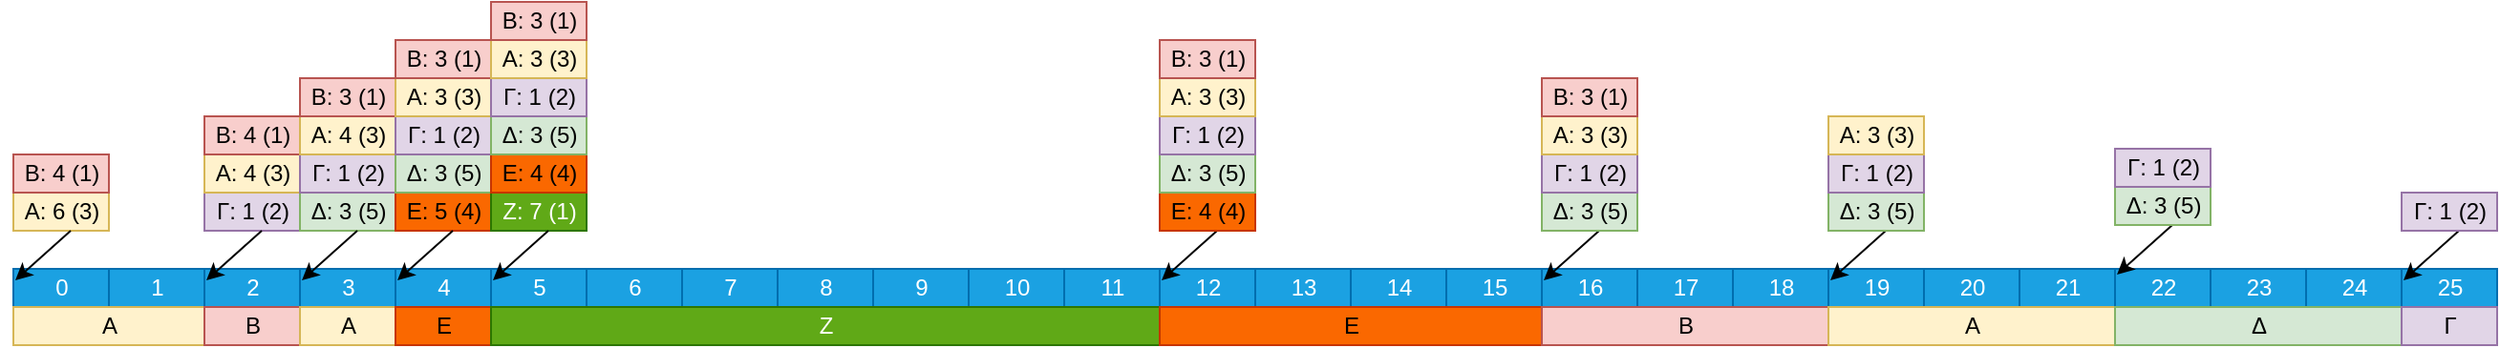 <mxfile version="20.7.4" type="device"><diagram name="Page-1" id="2c4490ee-f0b8-94ab-5012-d5dc3445f7a3"><mxGraphModel dx="1434" dy="786" grid="1" gridSize="10" guides="1" tooltips="1" connect="0" arrows="1" fold="1" page="1" pageScale="1.5" pageWidth="1169" pageHeight="826" background="none" math="0" shadow="0"><root><mxCell id="0" style=";html=1;"/><mxCell id="1" style=";html=1;" parent="0"/><mxCell id="7a8b956e7d50b54d-360" value="0" style="align=center;html=1;fillColor=#1ba1e2;fontColor=#ffffff;strokeColor=#006EAF;" parent="1" vertex="1"><mxGeometry x="40" y="340" width="50" height="20" as="geometry"/></mxCell><mxCell id="ocXXfXh9jtsV70e3W2vZ-2" value="1" style="align=center;html=1;fillColor=#1ba1e2;fontColor=#ffffff;strokeColor=#006EAF;" parent="1" vertex="1"><mxGeometry x="90" y="340" width="50" height="20" as="geometry"/></mxCell><mxCell id="ocXXfXh9jtsV70e3W2vZ-3" value="2" style="align=center;html=1;fillColor=#1ba1e2;fontColor=#ffffff;strokeColor=#006EAF;" parent="1" vertex="1"><mxGeometry x="140" y="340" width="50" height="20" as="geometry"/></mxCell><mxCell id="ocXXfXh9jtsV70e3W2vZ-4" value="3" style="align=center;html=1;fillColor=#1ba1e2;fontColor=#ffffff;strokeColor=#006EAF;" parent="1" vertex="1"><mxGeometry x="190" y="340" width="50" height="20" as="geometry"/></mxCell><mxCell id="ocXXfXh9jtsV70e3W2vZ-5" value="4" style="align=center;html=1;fillColor=#1ba1e2;fontColor=#ffffff;strokeColor=#006EAF;" parent="1" vertex="1"><mxGeometry x="240" y="340" width="50" height="20" as="geometry"/></mxCell><mxCell id="ocXXfXh9jtsV70e3W2vZ-6" value="5" style="align=center;html=1;fillColor=#1ba1e2;fontColor=#ffffff;strokeColor=#006EAF;" parent="1" vertex="1"><mxGeometry x="290" y="340" width="50" height="20" as="geometry"/></mxCell><mxCell id="ocXXfXh9jtsV70e3W2vZ-7" value="6" style="align=center;html=1;fillColor=#1ba1e2;fontColor=#ffffff;strokeColor=#006EAF;" parent="1" vertex="1"><mxGeometry x="340" y="340" width="50" height="20" as="geometry"/></mxCell><mxCell id="ocXXfXh9jtsV70e3W2vZ-8" value="7" style="align=center;html=1;fillColor=#1ba1e2;fontColor=#ffffff;strokeColor=#006EAF;" parent="1" vertex="1"><mxGeometry x="390" y="340" width="50" height="20" as="geometry"/></mxCell><mxCell id="ocXXfXh9jtsV70e3W2vZ-9" value="8" style="align=center;html=1;fillColor=#1ba1e2;fontColor=#ffffff;strokeColor=#006EAF;" parent="1" vertex="1"><mxGeometry x="440" y="340" width="50" height="20" as="geometry"/></mxCell><mxCell id="ocXXfXh9jtsV70e3W2vZ-10" value="9" style="align=center;html=1;fillColor=#1ba1e2;fontColor=#ffffff;strokeColor=#006EAF;" parent="1" vertex="1"><mxGeometry x="490" y="340" width="50" height="20" as="geometry"/></mxCell><mxCell id="ocXXfXh9jtsV70e3W2vZ-11" value="10" style="align=center;html=1;fillColor=#1ba1e2;fontColor=#ffffff;strokeColor=#006EAF;" parent="1" vertex="1"><mxGeometry x="540" y="340" width="50" height="20" as="geometry"/></mxCell><mxCell id="ocXXfXh9jtsV70e3W2vZ-12" value="11" style="align=center;html=1;fillColor=#1ba1e2;fontColor=#ffffff;strokeColor=#006EAF;" parent="1" vertex="1"><mxGeometry x="590" y="340" width="50" height="20" as="geometry"/></mxCell><mxCell id="ocXXfXh9jtsV70e3W2vZ-13" value="12" style="align=center;html=1;fillColor=#1ba1e2;fontColor=#ffffff;strokeColor=#006EAF;" parent="1" vertex="1"><mxGeometry x="640" y="340" width="50" height="20" as="geometry"/></mxCell><mxCell id="ocXXfXh9jtsV70e3W2vZ-14" value="13" style="align=center;html=1;fillColor=#1ba1e2;fontColor=#ffffff;strokeColor=#006EAF;" parent="1" vertex="1"><mxGeometry x="690" y="340" width="50" height="20" as="geometry"/></mxCell><mxCell id="ocXXfXh9jtsV70e3W2vZ-15" value="14" style="align=center;html=1;fillColor=#1ba1e2;fontColor=#ffffff;strokeColor=#006EAF;" parent="1" vertex="1"><mxGeometry x="740" y="340" width="50" height="20" as="geometry"/></mxCell><mxCell id="ocXXfXh9jtsV70e3W2vZ-16" value="15" style="align=center;html=1;fillColor=#1ba1e2;fontColor=#ffffff;strokeColor=#006EAF;" parent="1" vertex="1"><mxGeometry x="790" y="340" width="50" height="20" as="geometry"/></mxCell><mxCell id="ocXXfXh9jtsV70e3W2vZ-17" value="16" style="align=center;html=1;fillColor=#1ba1e2;fontColor=#ffffff;strokeColor=#006EAF;" parent="1" vertex="1"><mxGeometry x="840" y="340" width="50" height="20" as="geometry"/></mxCell><mxCell id="ocXXfXh9jtsV70e3W2vZ-18" value="17" style="align=center;html=1;fillColor=#1ba1e2;fontColor=#ffffff;strokeColor=#006EAF;" parent="1" vertex="1"><mxGeometry x="890" y="340" width="50" height="20" as="geometry"/></mxCell><mxCell id="ocXXfXh9jtsV70e3W2vZ-19" value="18" style="align=center;html=1;fillColor=#1ba1e2;fontColor=#ffffff;strokeColor=#006EAF;" parent="1" vertex="1"><mxGeometry x="940" y="340" width="50" height="20" as="geometry"/></mxCell><mxCell id="ocXXfXh9jtsV70e3W2vZ-20" value="19" style="align=center;html=1;fillColor=#1ba1e2;fontColor=#ffffff;strokeColor=#006EAF;" parent="1" vertex="1"><mxGeometry x="990" y="340" width="50" height="20" as="geometry"/></mxCell><mxCell id="ocXXfXh9jtsV70e3W2vZ-21" value="20" style="align=center;html=1;fillColor=#1ba1e2;fontColor=#ffffff;strokeColor=#006EAF;" parent="1" vertex="1"><mxGeometry x="1040" y="340" width="50" height="20" as="geometry"/></mxCell><mxCell id="ocXXfXh9jtsV70e3W2vZ-22" value="21" style="align=center;html=1;fillColor=#1ba1e2;fontColor=#ffffff;strokeColor=#006EAF;" parent="1" vertex="1"><mxGeometry x="1090" y="340" width="50" height="20" as="geometry"/></mxCell><mxCell id="ocXXfXh9jtsV70e3W2vZ-23" value="22" style="align=center;html=1;fillColor=#1ba1e2;fontColor=#ffffff;strokeColor=#006EAF;" parent="1" vertex="1"><mxGeometry x="1140" y="340" width="50" height="20" as="geometry"/></mxCell><mxCell id="ocXXfXh9jtsV70e3W2vZ-24" value="23" style="align=center;html=1;fillColor=#1ba1e2;fontColor=#ffffff;strokeColor=#006EAF;" parent="1" vertex="1"><mxGeometry x="1190" y="340" width="50" height="20" as="geometry"/></mxCell><mxCell id="ocXXfXh9jtsV70e3W2vZ-25" value="24" style="align=center;html=1;fillColor=#1ba1e2;fontColor=#ffffff;strokeColor=#006EAF;" parent="1" vertex="1"><mxGeometry x="1240" y="340" width="50" height="20" as="geometry"/></mxCell><mxCell id="ocXXfXh9jtsV70e3W2vZ-26" value="25" style="align=center;html=1;fillColor=#1ba1e2;fontColor=#ffffff;strokeColor=#006EAF;" parent="1" vertex="1"><mxGeometry x="1290" y="340" width="50" height="20" as="geometry"/></mxCell><mxCell id="ocXXfXh9jtsV70e3W2vZ-27" value="" style="align=left;html=1;" parent="1" vertex="1"><mxGeometry x="40" y="360" width="50" height="20" as="geometry"/></mxCell><mxCell id="ocXXfXh9jtsV70e3W2vZ-28" value="" style="align=left;html=1;" parent="1" vertex="1"><mxGeometry x="90" y="360" width="50" height="20" as="geometry"/></mxCell><mxCell id="ocXXfXh9jtsV70e3W2vZ-29" value="" style="align=left;html=1;" parent="1" vertex="1"><mxGeometry x="140" y="360" width="50" height="20" as="geometry"/></mxCell><mxCell id="ocXXfXh9jtsV70e3W2vZ-30" value="" style="align=left;html=1;" parent="1" vertex="1"><mxGeometry x="190" y="360" width="50" height="20" as="geometry"/></mxCell><mxCell id="ocXXfXh9jtsV70e3W2vZ-31" value="" style="align=left;html=1;" parent="1" vertex="1"><mxGeometry x="240" y="360" width="50" height="20" as="geometry"/></mxCell><mxCell id="ocXXfXh9jtsV70e3W2vZ-32" value="" style="align=left;html=1;" parent="1" vertex="1"><mxGeometry x="290" y="360" width="50" height="20" as="geometry"/></mxCell><mxCell id="ocXXfXh9jtsV70e3W2vZ-33" value="" style="align=left;html=1;" parent="1" vertex="1"><mxGeometry x="340" y="360" width="50" height="20" as="geometry"/></mxCell><mxCell id="ocXXfXh9jtsV70e3W2vZ-34" value="" style="align=left;html=1;" parent="1" vertex="1"><mxGeometry x="390" y="360" width="50" height="20" as="geometry"/></mxCell><mxCell id="ocXXfXh9jtsV70e3W2vZ-35" value="" style="align=left;html=1;" parent="1" vertex="1"><mxGeometry x="440" y="360" width="50" height="20" as="geometry"/></mxCell><mxCell id="ocXXfXh9jtsV70e3W2vZ-36" value="" style="align=left;html=1;" parent="1" vertex="1"><mxGeometry x="490" y="360" width="50" height="20" as="geometry"/></mxCell><mxCell id="ocXXfXh9jtsV70e3W2vZ-37" value="" style="align=left;html=1;" parent="1" vertex="1"><mxGeometry x="540" y="360" width="50" height="20" as="geometry"/></mxCell><mxCell id="ocXXfXh9jtsV70e3W2vZ-38" value="" style="align=left;html=1;" parent="1" vertex="1"><mxGeometry x="590" y="360" width="50" height="20" as="geometry"/></mxCell><mxCell id="ocXXfXh9jtsV70e3W2vZ-39" value="" style="align=left;html=1;" parent="1" vertex="1"><mxGeometry x="640" y="360" width="50" height="20" as="geometry"/></mxCell><mxCell id="ocXXfXh9jtsV70e3W2vZ-40" value="" style="align=left;html=1;" parent="1" vertex="1"><mxGeometry x="690" y="360" width="50" height="20" as="geometry"/></mxCell><mxCell id="ocXXfXh9jtsV70e3W2vZ-41" value="" style="align=left;html=1;" parent="1" vertex="1"><mxGeometry x="740" y="360" width="50" height="20" as="geometry"/></mxCell><mxCell id="ocXXfXh9jtsV70e3W2vZ-42" value="" style="align=left;html=1;" parent="1" vertex="1"><mxGeometry x="790" y="360" width="50" height="20" as="geometry"/></mxCell><mxCell id="ocXXfXh9jtsV70e3W2vZ-43" value="" style="align=left;html=1;" parent="1" vertex="1"><mxGeometry x="840" y="360" width="50" height="20" as="geometry"/></mxCell><mxCell id="ocXXfXh9jtsV70e3W2vZ-44" value="" style="align=left;html=1;" parent="1" vertex="1"><mxGeometry x="890" y="360" width="50" height="20" as="geometry"/></mxCell><mxCell id="ocXXfXh9jtsV70e3W2vZ-45" value="" style="align=left;html=1;" parent="1" vertex="1"><mxGeometry x="940" y="360" width="50" height="20" as="geometry"/></mxCell><mxCell id="ocXXfXh9jtsV70e3W2vZ-46" value="" style="align=left;html=1;" parent="1" vertex="1"><mxGeometry x="990" y="360" width="50" height="20" as="geometry"/></mxCell><mxCell id="ocXXfXh9jtsV70e3W2vZ-47" value="" style="align=left;html=1;" parent="1" vertex="1"><mxGeometry x="1040" y="360" width="50" height="20" as="geometry"/></mxCell><mxCell id="ocXXfXh9jtsV70e3W2vZ-48" value="" style="align=left;html=1;" parent="1" vertex="1"><mxGeometry x="1090" y="360" width="50" height="20" as="geometry"/></mxCell><mxCell id="ocXXfXh9jtsV70e3W2vZ-49" value="" style="align=left;html=1;" parent="1" vertex="1"><mxGeometry x="1140" y="360" width="50" height="20" as="geometry"/></mxCell><mxCell id="ocXXfXh9jtsV70e3W2vZ-50" value="" style="align=left;html=1;" parent="1" vertex="1"><mxGeometry x="1190" y="360" width="50" height="20" as="geometry"/></mxCell><mxCell id="ocXXfXh9jtsV70e3W2vZ-51" value="" style="align=left;html=1;" parent="1" vertex="1"><mxGeometry x="1240" y="360" width="50" height="20" as="geometry"/></mxCell><mxCell id="ocXXfXh9jtsV70e3W2vZ-52" value="" style="align=left;html=1;" parent="1" vertex="1"><mxGeometry x="1290" y="360" width="50" height="20" as="geometry"/></mxCell><mxCell id="2039YZ_F293EYWVsSIqR-1" value="A: 6 (3)" style="align=center;html=1;fillColor=#fff2cc;strokeColor=#d6b656;" vertex="1" parent="1"><mxGeometry x="40" y="300" width="50" height="20" as="geometry"/></mxCell><mxCell id="2039YZ_F293EYWVsSIqR-2" value="B: 4 (1)" style="align=center;html=1;fillColor=#f8cecc;strokeColor=#b85450;" vertex="1" parent="1"><mxGeometry x="40" y="280" width="50" height="20" as="geometry"/></mxCell><mxCell id="2039YZ_F293EYWVsSIqR-3" value="" style="endArrow=classic;html=1;rounded=0;exitX=0.6;exitY=1;exitDx=0;exitDy=0;exitPerimeter=0;entryX=0.02;entryY=0.3;entryDx=0;entryDy=0;entryPerimeter=0;" edge="1" parent="1" source="2039YZ_F293EYWVsSIqR-1" target="7a8b956e7d50b54d-360"><mxGeometry width="50" height="50" relative="1" as="geometry"><mxPoint x="230" y="430" as="sourcePoint"/><mxPoint x="280" y="380" as="targetPoint"/></mxGeometry></mxCell><mxCell id="2039YZ_F293EYWVsSIqR-4" value="Α" style="align=center;html=1;fillColor=#fff2cc;strokeColor=#d6b656;" vertex="1" parent="1"><mxGeometry x="40" y="360" width="100" height="20" as="geometry"/></mxCell><mxCell id="2039YZ_F293EYWVsSIqR-5" value="Γ: 1 (2)" style="align=center;html=1;fillColor=#e1d5e7;strokeColor=#9673a6;" vertex="1" parent="1"><mxGeometry x="140" y="300" width="50" height="20" as="geometry"/></mxCell><mxCell id="2039YZ_F293EYWVsSIqR-7" value="" style="endArrow=classic;html=1;rounded=0;exitX=0.6;exitY=1;exitDx=0;exitDy=0;exitPerimeter=0;entryX=0.02;entryY=0.3;entryDx=0;entryDy=0;entryPerimeter=0;" edge="1" source="2039YZ_F293EYWVsSIqR-5" parent="1"><mxGeometry width="50" height="50" relative="1" as="geometry"><mxPoint x="330" y="430" as="sourcePoint"/><mxPoint x="141" y="346" as="targetPoint"/></mxGeometry></mxCell><mxCell id="2039YZ_F293EYWVsSIqR-8" value="Δ: 3 (5)" style="align=center;html=1;fillColor=#d5e8d4;strokeColor=#82b366;" vertex="1" parent="1"><mxGeometry x="190" y="300" width="50" height="20" as="geometry"/></mxCell><mxCell id="2039YZ_F293EYWVsSIqR-9" value="" style="endArrow=classic;html=1;rounded=0;exitX=0.6;exitY=1;exitDx=0;exitDy=0;exitPerimeter=0;entryX=0.02;entryY=0.3;entryDx=0;entryDy=0;entryPerimeter=0;" edge="1" source="2039YZ_F293EYWVsSIqR-8" parent="1"><mxGeometry width="50" height="50" relative="1" as="geometry"><mxPoint x="380" y="430" as="sourcePoint"/><mxPoint x="191" y="346" as="targetPoint"/></mxGeometry></mxCell><mxCell id="2039YZ_F293EYWVsSIqR-10" value="Ε: 5 (4)" style="align=center;html=1;fillColor=#fa6800;strokeColor=#C73500;fontColor=#000000;" vertex="1" parent="1"><mxGeometry x="240" y="300" width="50" height="20" as="geometry"/></mxCell><mxCell id="2039YZ_F293EYWVsSIqR-11" value="" style="endArrow=classic;html=1;rounded=0;exitX=0.6;exitY=1;exitDx=0;exitDy=0;exitPerimeter=0;entryX=0.02;entryY=0.3;entryDx=0;entryDy=0;entryPerimeter=0;" edge="1" source="2039YZ_F293EYWVsSIqR-10" parent="1"><mxGeometry width="50" height="50" relative="1" as="geometry"><mxPoint x="430" y="430" as="sourcePoint"/><mxPoint x="241" y="346" as="targetPoint"/></mxGeometry></mxCell><mxCell id="2039YZ_F293EYWVsSIqR-12" value="Ζ: 7 (1)" style="align=center;html=1;fillColor=#60a917;strokeColor=#2D7600;fontColor=#ffffff;" vertex="1" parent="1"><mxGeometry x="290" y="300" width="50" height="20" as="geometry"/></mxCell><mxCell id="2039YZ_F293EYWVsSIqR-13" value="" style="endArrow=classic;html=1;rounded=0;exitX=0.6;exitY=1;exitDx=0;exitDy=0;exitPerimeter=0;entryX=0.02;entryY=0.3;entryDx=0;entryDy=0;entryPerimeter=0;" edge="1" source="2039YZ_F293EYWVsSIqR-12" parent="1"><mxGeometry width="50" height="50" relative="1" as="geometry"><mxPoint x="480" y="430" as="sourcePoint"/><mxPoint x="291" y="346" as="targetPoint"/></mxGeometry></mxCell><mxCell id="2039YZ_F293EYWVsSIqR-14" value="A: 4 (3)" style="align=center;html=1;fillColor=#fff2cc;strokeColor=#d6b656;" vertex="1" parent="1"><mxGeometry x="140" y="280" width="50" height="20" as="geometry"/></mxCell><mxCell id="2039YZ_F293EYWVsSIqR-15" value="B: 4 (1)" style="align=center;html=1;fillColor=#f8cecc;strokeColor=#b85450;" vertex="1" parent="1"><mxGeometry x="140" y="260" width="50" height="20" as="geometry"/></mxCell><mxCell id="2039YZ_F293EYWVsSIqR-16" value="B" style="align=center;html=1;fillColor=#f8cecc;strokeColor=#b85450;" vertex="1" parent="1"><mxGeometry x="140" y="360" width="50" height="20" as="geometry"/></mxCell><mxCell id="2039YZ_F293EYWVsSIqR-17" value="Γ: 1 (2)" style="align=center;html=1;fillColor=#e1d5e7;strokeColor=#9673a6;" vertex="1" parent="1"><mxGeometry x="190" y="280" width="50" height="20" as="geometry"/></mxCell><mxCell id="2039YZ_F293EYWVsSIqR-18" value="A: 4 (3)" style="align=center;html=1;fillColor=#fff2cc;strokeColor=#d6b656;" vertex="1" parent="1"><mxGeometry x="190" y="260" width="50" height="20" as="geometry"/></mxCell><mxCell id="2039YZ_F293EYWVsSIqR-19" value="B: 3 (1)" style="align=center;html=1;fillColor=#f8cecc;strokeColor=#b85450;" vertex="1" parent="1"><mxGeometry x="190" y="240" width="50" height="20" as="geometry"/></mxCell><mxCell id="2039YZ_F293EYWVsSIqR-20" value="A" style="align=center;html=1;fillColor=#fff2cc;strokeColor=#d6b656;" vertex="1" parent="1"><mxGeometry x="190" y="360" width="50" height="20" as="geometry"/></mxCell><mxCell id="2039YZ_F293EYWVsSIqR-21" value="Δ: 3 (5)" style="align=center;html=1;fillColor=#d5e8d4;strokeColor=#82b366;" vertex="1" parent="1"><mxGeometry x="240" y="280" width="50" height="20" as="geometry"/></mxCell><mxCell id="2039YZ_F293EYWVsSIqR-22" value="Γ: 1 (2)" style="align=center;html=1;fillColor=#e1d5e7;strokeColor=#9673a6;" vertex="1" parent="1"><mxGeometry x="240" y="260" width="50" height="20" as="geometry"/></mxCell><mxCell id="2039YZ_F293EYWVsSIqR-23" value="A: 3 (3)" style="align=center;html=1;fillColor=#fff2cc;strokeColor=#d6b656;" vertex="1" parent="1"><mxGeometry x="240" y="240" width="50" height="20" as="geometry"/></mxCell><mxCell id="2039YZ_F293EYWVsSIqR-24" value="B: 3 (1)" style="align=center;html=1;fillColor=#f8cecc;strokeColor=#b85450;" vertex="1" parent="1"><mxGeometry x="240" y="220" width="50" height="20" as="geometry"/></mxCell><mxCell id="2039YZ_F293EYWVsSIqR-25" value="Ε" style="align=center;html=1;fillColor=#fa6800;strokeColor=#C73500;fontColor=#000000;" vertex="1" parent="1"><mxGeometry x="240" y="360" width="50" height="20" as="geometry"/></mxCell><mxCell id="2039YZ_F293EYWVsSIqR-35" value="Ε: 4 (4)" style="align=center;html=1;fillColor=#fa6800;strokeColor=#C73500;fontColor=#000000;" vertex="1" parent="1"><mxGeometry x="290" y="280" width="50" height="20" as="geometry"/></mxCell><mxCell id="2039YZ_F293EYWVsSIqR-36" value="Δ: 3 (5)" style="align=center;html=1;fillColor=#d5e8d4;strokeColor=#82b366;" vertex="1" parent="1"><mxGeometry x="290" y="260" width="50" height="20" as="geometry"/></mxCell><mxCell id="2039YZ_F293EYWVsSIqR-37" value="Γ: 1 (2)" style="align=center;html=1;fillColor=#e1d5e7;strokeColor=#9673a6;" vertex="1" parent="1"><mxGeometry x="290" y="240" width="50" height="20" as="geometry"/></mxCell><mxCell id="2039YZ_F293EYWVsSIqR-38" value="A: 3 (3)" style="align=center;html=1;fillColor=#fff2cc;strokeColor=#d6b656;" vertex="1" parent="1"><mxGeometry x="290" y="220" width="50" height="20" as="geometry"/></mxCell><mxCell id="2039YZ_F293EYWVsSIqR-39" value="B: 3 (1)" style="align=center;html=1;fillColor=#f8cecc;strokeColor=#b85450;" vertex="1" parent="1"><mxGeometry x="290" y="200" width="50" height="20" as="geometry"/></mxCell><mxCell id="2039YZ_F293EYWVsSIqR-40" value="Ζ" style="align=center;html=1;fillColor=#60a917;strokeColor=#2D7600;fontColor=#ffffff;" vertex="1" parent="1"><mxGeometry x="290" y="360" width="350" height="20" as="geometry"/></mxCell><mxCell id="2039YZ_F293EYWVsSIqR-42" value="" style="endArrow=classic;html=1;rounded=0;exitX=0.6;exitY=1;exitDx=0;exitDy=0;exitPerimeter=0;entryX=0.02;entryY=0.3;entryDx=0;entryDy=0;entryPerimeter=0;" edge="1" parent="1"><mxGeometry width="50" height="50" relative="1" as="geometry"><mxPoint x="670" y="320" as="sourcePoint"/><mxPoint x="641" y="346" as="targetPoint"/></mxGeometry></mxCell><mxCell id="2039YZ_F293EYWVsSIqR-43" value="Ε: 4 (4)" style="align=center;html=1;fillColor=#fa6800;strokeColor=#C73500;fontColor=#000000;" vertex="1" parent="1"><mxGeometry x="640" y="300" width="50" height="20" as="geometry"/></mxCell><mxCell id="2039YZ_F293EYWVsSIqR-44" value="Δ: 3 (5)" style="align=center;html=1;fillColor=#d5e8d4;strokeColor=#82b366;" vertex="1" parent="1"><mxGeometry x="640" y="280" width="50" height="20" as="geometry"/></mxCell><mxCell id="2039YZ_F293EYWVsSIqR-45" value="Γ: 1 (2)" style="align=center;html=1;fillColor=#e1d5e7;strokeColor=#9673a6;" vertex="1" parent="1"><mxGeometry x="640" y="260" width="50" height="20" as="geometry"/></mxCell><mxCell id="2039YZ_F293EYWVsSIqR-46" value="A: 3 (3)" style="align=center;html=1;fillColor=#fff2cc;strokeColor=#d6b656;" vertex="1" parent="1"><mxGeometry x="640" y="240" width="50" height="20" as="geometry"/></mxCell><mxCell id="2039YZ_F293EYWVsSIqR-47" value="B: 3 (1)" style="align=center;html=1;fillColor=#f8cecc;strokeColor=#b85450;" vertex="1" parent="1"><mxGeometry x="640" y="220" width="50" height="20" as="geometry"/></mxCell><mxCell id="2039YZ_F293EYWVsSIqR-48" value="Ε" style="align=center;html=1;fillColor=#fa6800;strokeColor=#C73500;fontColor=#000000;" vertex="1" parent="1"><mxGeometry x="640" y="360" width="200" height="20" as="geometry"/></mxCell><mxCell id="2039YZ_F293EYWVsSIqR-49" value="" style="endArrow=classic;html=1;rounded=0;exitX=0.6;exitY=1;exitDx=0;exitDy=0;exitPerimeter=0;entryX=0.02;entryY=0.3;entryDx=0;entryDy=0;entryPerimeter=0;" edge="1" parent="1"><mxGeometry width="50" height="50" relative="1" as="geometry"><mxPoint x="870" y="320" as="sourcePoint"/><mxPoint x="841" y="346" as="targetPoint"/></mxGeometry></mxCell><mxCell id="2039YZ_F293EYWVsSIqR-51" value="Δ: 3 (5)" style="align=center;html=1;fillColor=#d5e8d4;strokeColor=#82b366;" vertex="1" parent="1"><mxGeometry x="840" y="300" width="50" height="20" as="geometry"/></mxCell><mxCell id="2039YZ_F293EYWVsSIqR-52" value="Γ: 1 (2)" style="align=center;html=1;fillColor=#e1d5e7;strokeColor=#9673a6;" vertex="1" parent="1"><mxGeometry x="840" y="280" width="50" height="20" as="geometry"/></mxCell><mxCell id="2039YZ_F293EYWVsSIqR-53" value="A: 3 (3)" style="align=center;html=1;fillColor=#fff2cc;strokeColor=#d6b656;" vertex="1" parent="1"><mxGeometry x="840" y="260" width="50" height="20" as="geometry"/></mxCell><mxCell id="2039YZ_F293EYWVsSIqR-54" value="B: 3 (1)" style="align=center;html=1;fillColor=#f8cecc;strokeColor=#b85450;" vertex="1" parent="1"><mxGeometry x="840" y="240" width="50" height="20" as="geometry"/></mxCell><mxCell id="2039YZ_F293EYWVsSIqR-55" value="B" style="align=center;html=1;fillColor=#f8cecc;strokeColor=#b85450;" vertex="1" parent="1"><mxGeometry x="840" y="360" width="150" height="20" as="geometry"/></mxCell><mxCell id="2039YZ_F293EYWVsSIqR-56" value="" style="endArrow=classic;html=1;rounded=0;exitX=0.6;exitY=1;exitDx=0;exitDy=0;exitPerimeter=0;entryX=0.02;entryY=0.3;entryDx=0;entryDy=0;entryPerimeter=0;" edge="1" parent="1"><mxGeometry width="50" height="50" relative="1" as="geometry"><mxPoint x="1020" y="320" as="sourcePoint"/><mxPoint x="991" y="346" as="targetPoint"/></mxGeometry></mxCell><mxCell id="2039YZ_F293EYWVsSIqR-57" value="Δ: 3 (5)" style="align=center;html=1;fillColor=#d5e8d4;strokeColor=#82b366;" vertex="1" parent="1"><mxGeometry x="990" y="300" width="50" height="20" as="geometry"/></mxCell><mxCell id="2039YZ_F293EYWVsSIqR-58" value="Γ: 1 (2)" style="align=center;html=1;fillColor=#e1d5e7;strokeColor=#9673a6;" vertex="1" parent="1"><mxGeometry x="990" y="280" width="50" height="20" as="geometry"/></mxCell><mxCell id="2039YZ_F293EYWVsSIqR-59" value="A: 3 (3)" style="align=center;html=1;fillColor=#fff2cc;strokeColor=#d6b656;" vertex="1" parent="1"><mxGeometry x="990" y="260" width="50" height="20" as="geometry"/></mxCell><mxCell id="2039YZ_F293EYWVsSIqR-60" value="A" style="align=center;html=1;fillColor=#fff2cc;strokeColor=#d6b656;" vertex="1" parent="1"><mxGeometry x="990" y="360" width="150" height="20" as="geometry"/></mxCell><mxCell id="2039YZ_F293EYWVsSIqR-61" value="" style="endArrow=classic;html=1;rounded=0;exitX=0.6;exitY=1;exitDx=0;exitDy=0;exitPerimeter=0;entryX=0.02;entryY=0.3;entryDx=0;entryDy=0;entryPerimeter=0;" edge="1" parent="1"><mxGeometry width="50" height="50" relative="1" as="geometry"><mxPoint x="1170" y="317" as="sourcePoint"/><mxPoint x="1141" y="343" as="targetPoint"/></mxGeometry></mxCell><mxCell id="2039YZ_F293EYWVsSIqR-62" value="Δ: 3 (5)" style="align=center;html=1;fillColor=#d5e8d4;strokeColor=#82b366;" vertex="1" parent="1"><mxGeometry x="1140" y="297" width="50" height="20" as="geometry"/></mxCell><mxCell id="2039YZ_F293EYWVsSIqR-63" value="Γ: 1 (2)" style="align=center;html=1;fillColor=#e1d5e7;strokeColor=#9673a6;" vertex="1" parent="1"><mxGeometry x="1140" y="277" width="50" height="20" as="geometry"/></mxCell><mxCell id="2039YZ_F293EYWVsSIqR-64" value="Δ" style="align=center;html=1;fillColor=#d5e8d4;strokeColor=#82b366;" vertex="1" parent="1"><mxGeometry x="1140" y="360" width="150" height="20" as="geometry"/></mxCell><mxCell id="2039YZ_F293EYWVsSIqR-65" value="" style="endArrow=classic;html=1;rounded=0;exitX=0.6;exitY=1;exitDx=0;exitDy=0;exitPerimeter=0;entryX=0.02;entryY=0.3;entryDx=0;entryDy=0;entryPerimeter=0;" edge="1" parent="1"><mxGeometry width="50" height="50" relative="1" as="geometry"><mxPoint x="1320" y="320" as="sourcePoint"/><mxPoint x="1291" y="346" as="targetPoint"/></mxGeometry></mxCell><mxCell id="2039YZ_F293EYWVsSIqR-67" value="Γ: 1 (2)" style="align=center;html=1;fillColor=#e1d5e7;strokeColor=#9673a6;" vertex="1" parent="1"><mxGeometry x="1290" y="300" width="50" height="20" as="geometry"/></mxCell><mxCell id="2039YZ_F293EYWVsSIqR-68" value="Γ" style="align=center;html=1;fillColor=#e1d5e7;strokeColor=#9673a6;" vertex="1" parent="1"><mxGeometry x="1290" y="360" width="50" height="20" as="geometry"/></mxCell></root></mxGraphModel></diagram></mxfile>